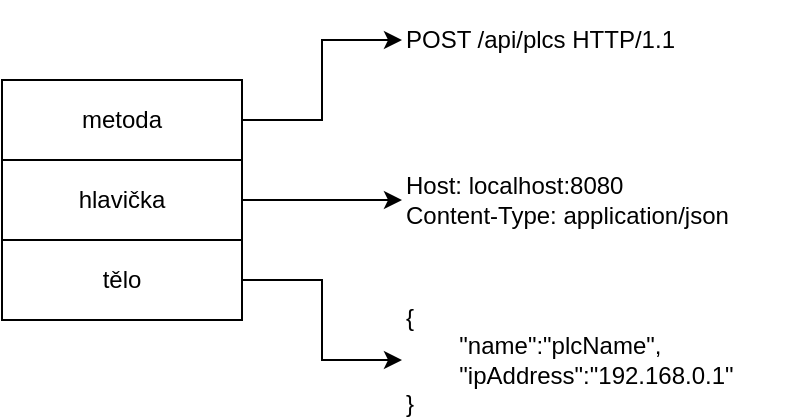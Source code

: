 <mxfile version="14.5.1" type="github">
  <diagram id="c-nsZ3AwIYsNxCrqTKGJ" name="Page-1">
    <mxGraphModel dx="2066" dy="1185" grid="1" gridSize="10" guides="1" tooltips="1" connect="1" arrows="1" fold="1" page="1" pageScale="1" pageWidth="1169" pageHeight="1654" math="0" shadow="0">
      <root>
        <mxCell id="0" />
        <mxCell id="1" parent="0" />
        <mxCell id="fEtXyK6lq5C5oS84i6Sd-7" style="edgeStyle=orthogonalEdgeStyle;rounded=0;orthogonalLoop=1;jettySize=auto;html=1;exitX=1;exitY=0.5;exitDx=0;exitDy=0;entryX=0;entryY=0.5;entryDx=0;entryDy=0;" edge="1" parent="1" source="fEtXyK6lq5C5oS84i6Sd-1" target="fEtXyK6lq5C5oS84i6Sd-4">
          <mxGeometry relative="1" as="geometry" />
        </mxCell>
        <mxCell id="fEtXyK6lq5C5oS84i6Sd-1" value="metoda" style="rounded=0;whiteSpace=wrap;html=1;" vertex="1" parent="1">
          <mxGeometry x="200" y="200" width="120" height="40" as="geometry" />
        </mxCell>
        <mxCell id="fEtXyK6lq5C5oS84i6Sd-8" style="edgeStyle=orthogonalEdgeStyle;rounded=0;orthogonalLoop=1;jettySize=auto;html=1;exitX=1;exitY=0.5;exitDx=0;exitDy=0;entryX=0;entryY=0.5;entryDx=0;entryDy=0;" edge="1" parent="1" source="fEtXyK6lq5C5oS84i6Sd-2" target="fEtXyK6lq5C5oS84i6Sd-5">
          <mxGeometry relative="1" as="geometry" />
        </mxCell>
        <mxCell id="fEtXyK6lq5C5oS84i6Sd-2" value="hlavička" style="rounded=0;whiteSpace=wrap;html=1;" vertex="1" parent="1">
          <mxGeometry x="200" y="240" width="120" height="40" as="geometry" />
        </mxCell>
        <mxCell id="fEtXyK6lq5C5oS84i6Sd-9" style="edgeStyle=orthogonalEdgeStyle;rounded=0;orthogonalLoop=1;jettySize=auto;html=1;exitX=1;exitY=0.5;exitDx=0;exitDy=0;entryX=0;entryY=0.5;entryDx=0;entryDy=0;" edge="1" parent="1" source="fEtXyK6lq5C5oS84i6Sd-3" target="fEtXyK6lq5C5oS84i6Sd-6">
          <mxGeometry relative="1" as="geometry" />
        </mxCell>
        <mxCell id="fEtXyK6lq5C5oS84i6Sd-3" value="tělo" style="rounded=0;whiteSpace=wrap;html=1;" vertex="1" parent="1">
          <mxGeometry x="200" y="280" width="120" height="40" as="geometry" />
        </mxCell>
        <mxCell id="fEtXyK6lq5C5oS84i6Sd-4" value="POST /api/plcs HTTP/1.1" style="text;html=1;strokeColor=none;fillColor=none;align=left;verticalAlign=middle;whiteSpace=wrap;rounded=0;" vertex="1" parent="1">
          <mxGeometry x="400" y="160" width="160" height="40" as="geometry" />
        </mxCell>
        <mxCell id="fEtXyK6lq5C5oS84i6Sd-5" value="Host: localhost:8080&lt;br&gt;Content-Type: application/json" style="text;html=1;strokeColor=none;fillColor=none;align=left;verticalAlign=middle;whiteSpace=wrap;rounded=0;" vertex="1" parent="1">
          <mxGeometry x="400" y="240" width="200" height="40" as="geometry" />
        </mxCell>
        <mxCell id="fEtXyK6lq5C5oS84i6Sd-6" value="{&lt;br&gt;&amp;nbsp; &amp;nbsp; &amp;nbsp; &amp;nbsp; &quot;name&quot;:&quot;plcName&quot;,&lt;br&gt;&amp;nbsp; &amp;nbsp; &amp;nbsp; &amp;nbsp; &quot;ipAddress&quot;:&quot;192.168.0.1&quot;&lt;br&gt;}" style="text;html=1;strokeColor=none;fillColor=none;align=left;verticalAlign=middle;whiteSpace=wrap;rounded=0;" vertex="1" parent="1">
          <mxGeometry x="400" y="320" width="200" height="40" as="geometry" />
        </mxCell>
      </root>
    </mxGraphModel>
  </diagram>
</mxfile>
